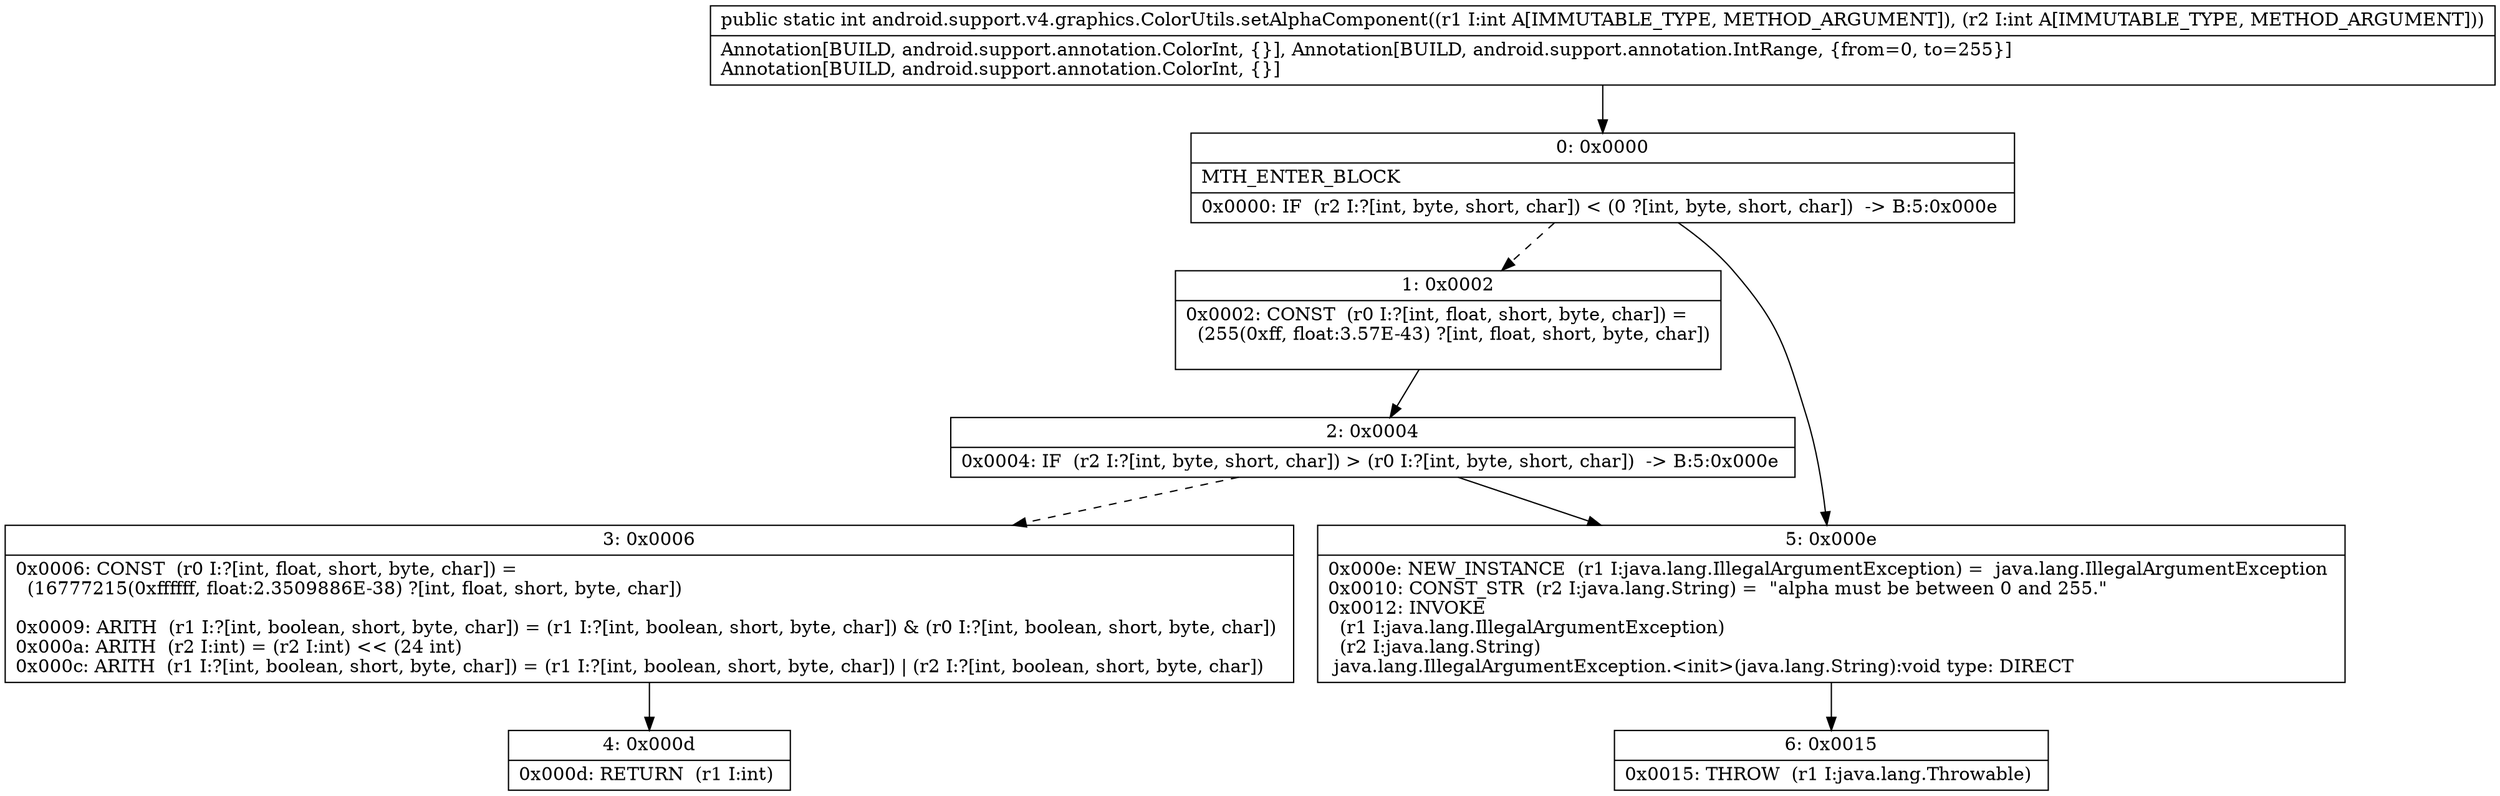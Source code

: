 digraph "CFG forandroid.support.v4.graphics.ColorUtils.setAlphaComponent(II)I" {
Node_0 [shape=record,label="{0\:\ 0x0000|MTH_ENTER_BLOCK\l|0x0000: IF  (r2 I:?[int, byte, short, char]) \< (0 ?[int, byte, short, char])  \-\> B:5:0x000e \l}"];
Node_1 [shape=record,label="{1\:\ 0x0002|0x0002: CONST  (r0 I:?[int, float, short, byte, char]) = \l  (255(0xff, float:3.57E\-43) ?[int, float, short, byte, char])\l \l}"];
Node_2 [shape=record,label="{2\:\ 0x0004|0x0004: IF  (r2 I:?[int, byte, short, char]) \> (r0 I:?[int, byte, short, char])  \-\> B:5:0x000e \l}"];
Node_3 [shape=record,label="{3\:\ 0x0006|0x0006: CONST  (r0 I:?[int, float, short, byte, char]) = \l  (16777215(0xffffff, float:2.3509886E\-38) ?[int, float, short, byte, char])\l \l0x0009: ARITH  (r1 I:?[int, boolean, short, byte, char]) = (r1 I:?[int, boolean, short, byte, char]) & (r0 I:?[int, boolean, short, byte, char]) \l0x000a: ARITH  (r2 I:int) = (r2 I:int) \<\< (24 int) \l0x000c: ARITH  (r1 I:?[int, boolean, short, byte, char]) = (r1 I:?[int, boolean, short, byte, char]) \| (r2 I:?[int, boolean, short, byte, char]) \l}"];
Node_4 [shape=record,label="{4\:\ 0x000d|0x000d: RETURN  (r1 I:int) \l}"];
Node_5 [shape=record,label="{5\:\ 0x000e|0x000e: NEW_INSTANCE  (r1 I:java.lang.IllegalArgumentException) =  java.lang.IllegalArgumentException \l0x0010: CONST_STR  (r2 I:java.lang.String) =  \"alpha must be between 0 and 255.\" \l0x0012: INVOKE  \l  (r1 I:java.lang.IllegalArgumentException)\l  (r2 I:java.lang.String)\l java.lang.IllegalArgumentException.\<init\>(java.lang.String):void type: DIRECT \l}"];
Node_6 [shape=record,label="{6\:\ 0x0015|0x0015: THROW  (r1 I:java.lang.Throwable) \l}"];
MethodNode[shape=record,label="{public static int android.support.v4.graphics.ColorUtils.setAlphaComponent((r1 I:int A[IMMUTABLE_TYPE, METHOD_ARGUMENT]), (r2 I:int A[IMMUTABLE_TYPE, METHOD_ARGUMENT]))  | Annotation[BUILD, android.support.annotation.ColorInt, \{\}], Annotation[BUILD, android.support.annotation.IntRange, \{from=0, to=255\}]\lAnnotation[BUILD, android.support.annotation.ColorInt, \{\}]\l}"];
MethodNode -> Node_0;
Node_0 -> Node_1[style=dashed];
Node_0 -> Node_5;
Node_1 -> Node_2;
Node_2 -> Node_3[style=dashed];
Node_2 -> Node_5;
Node_3 -> Node_4;
Node_5 -> Node_6;
}

